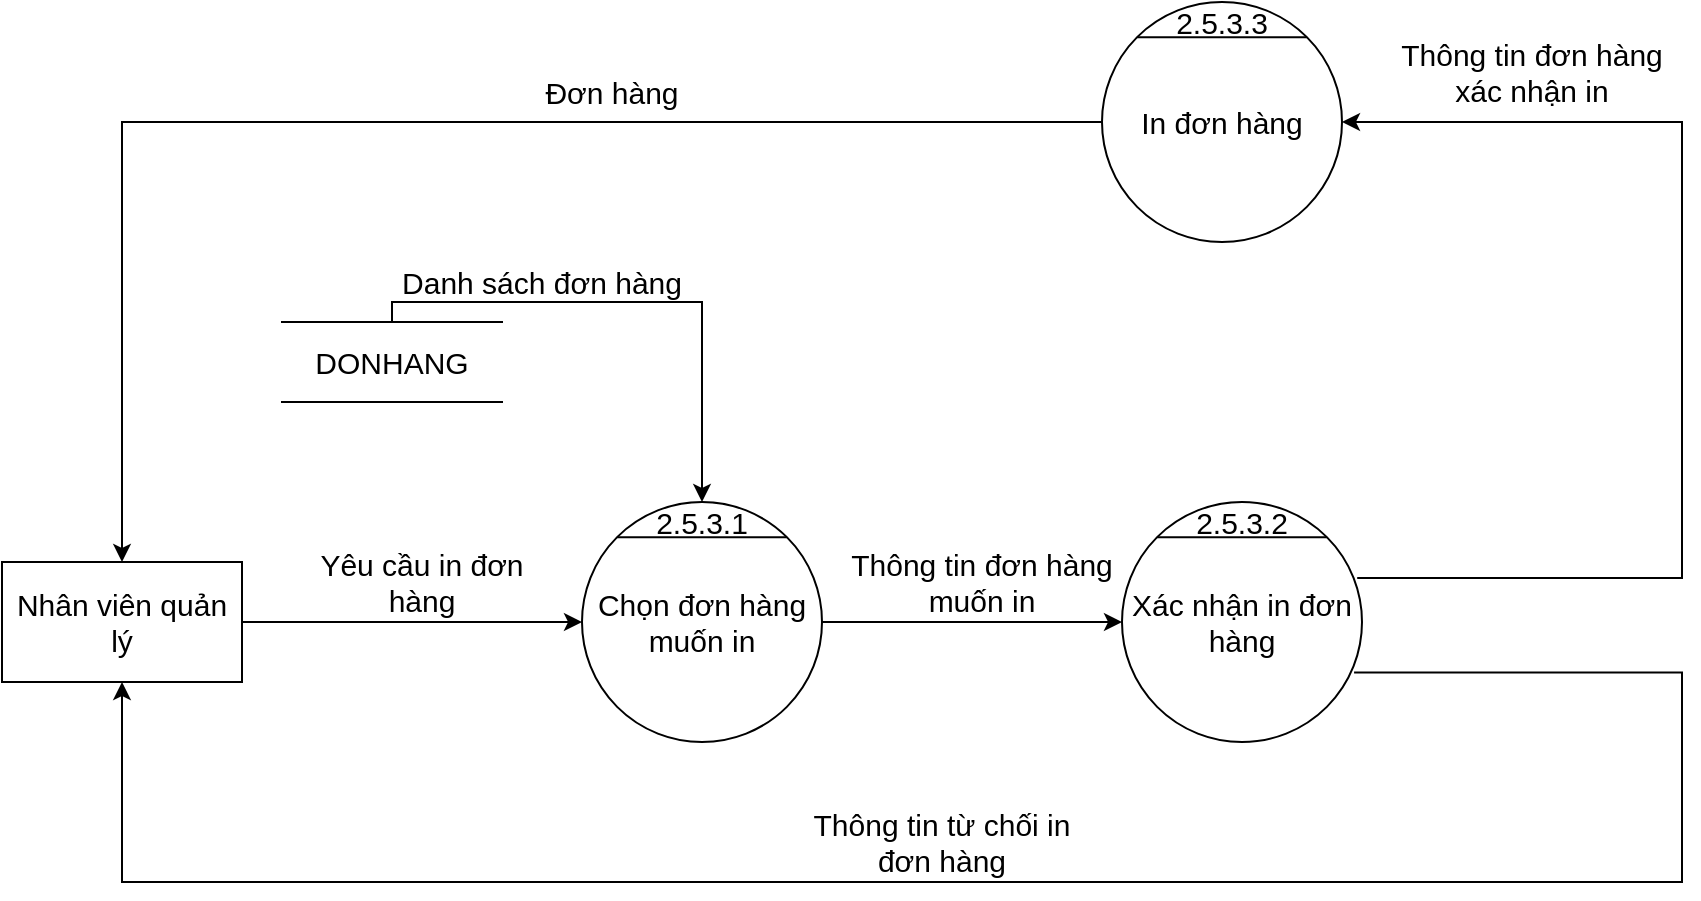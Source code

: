 <mxfile version="16.4.11" type="device"><diagram id="UmwzfAw42NJQ99aAFP74" name="Page-1"><mxGraphModel dx="1888" dy="641" grid="1" gridSize="10" guides="1" tooltips="1" connect="1" arrows="1" fold="1" page="1" pageScale="1" pageWidth="850" pageHeight="1100" math="0" shadow="0"><root><mxCell id="0"/><mxCell id="1" parent="0"/><mxCell id="g6lF1YUB-OtD1EmmNwoU-1" value="Chọn đơn hàng muốn in" style="ellipse;whiteSpace=wrap;html=1;aspect=fixed;fontSize=15;" vertex="1" parent="1"><mxGeometry x="170" y="330" width="120" height="120" as="geometry"/></mxCell><mxCell id="g6lF1YUB-OtD1EmmNwoU-2" value="" style="endArrow=none;html=1;rounded=0;exitX=0;exitY=0;exitDx=0;exitDy=0;entryX=1;entryY=0;entryDx=0;entryDy=0;fontSize=15;" edge="1" parent="1" source="g6lF1YUB-OtD1EmmNwoU-1" target="g6lF1YUB-OtD1EmmNwoU-1"><mxGeometry width="50" height="50" relative="1" as="geometry"><mxPoint x="450" y="370" as="sourcePoint"/><mxPoint x="500" y="320" as="targetPoint"/></mxGeometry></mxCell><mxCell id="g6lF1YUB-OtD1EmmNwoU-3" value="2.5.3.1" style="text;html=1;strokeColor=none;fillColor=none;align=center;verticalAlign=middle;whiteSpace=wrap;rounded=0;fontSize=15;" vertex="1" parent="1"><mxGeometry x="210" y="330" width="40" height="20" as="geometry"/></mxCell><mxCell id="g6lF1YUB-OtD1EmmNwoU-4" value="Nhân viên quản lý" style="rounded=0;whiteSpace=wrap;html=1;fontSize=15;" vertex="1" parent="1"><mxGeometry x="-120" y="360" width="120" height="60" as="geometry"/></mxCell><mxCell id="g6lF1YUB-OtD1EmmNwoU-5" value="" style="endArrow=classic;html=1;rounded=0;exitX=1;exitY=0.5;exitDx=0;exitDy=0;entryX=0;entryY=0.5;entryDx=0;entryDy=0;fontSize=15;" edge="1" parent="1" source="g6lF1YUB-OtD1EmmNwoU-4" target="g6lF1YUB-OtD1EmmNwoU-1"><mxGeometry width="50" height="50" relative="1" as="geometry"><mxPoint x="150" y="410" as="sourcePoint"/><mxPoint x="200" y="360" as="targetPoint"/></mxGeometry></mxCell><mxCell id="g6lF1YUB-OtD1EmmNwoU-6" value="" style="endArrow=classic;html=1;rounded=0;exitX=1;exitY=0.5;exitDx=0;exitDy=0;fontSize=15;entryX=0;entryY=0.5;entryDx=0;entryDy=0;" edge="1" parent="1" source="g6lF1YUB-OtD1EmmNwoU-1" target="g6lF1YUB-OtD1EmmNwoU-7"><mxGeometry width="50" height="50" relative="1" as="geometry"><mxPoint x="320" y="389.41" as="sourcePoint"/><mxPoint x="440" y="389" as="targetPoint"/></mxGeometry></mxCell><mxCell id="g6lF1YUB-OtD1EmmNwoU-7" value="Xác nhận in đơn hàng" style="ellipse;whiteSpace=wrap;html=1;aspect=fixed;fontSize=15;" vertex="1" parent="1"><mxGeometry x="440" y="330" width="120" height="120" as="geometry"/></mxCell><mxCell id="g6lF1YUB-OtD1EmmNwoU-8" value="" style="endArrow=none;html=1;rounded=0;exitX=0;exitY=0;exitDx=0;exitDy=0;entryX=1;entryY=0;entryDx=0;entryDy=0;fontSize=15;" edge="1" parent="1" source="g6lF1YUB-OtD1EmmNwoU-7" target="g6lF1YUB-OtD1EmmNwoU-7"><mxGeometry width="50" height="50" relative="1" as="geometry"><mxPoint x="730" y="370" as="sourcePoint"/><mxPoint x="780" y="320" as="targetPoint"/></mxGeometry></mxCell><mxCell id="g6lF1YUB-OtD1EmmNwoU-9" value="2.5.3.2" style="text;html=1;strokeColor=none;fillColor=none;align=center;verticalAlign=middle;whiteSpace=wrap;rounded=0;fontSize=15;" vertex="1" parent="1"><mxGeometry x="480" y="330" width="40" height="20" as="geometry"/></mxCell><mxCell id="g6lF1YUB-OtD1EmmNwoU-10" value="Yêu cầu in đơn hàng" style="text;html=1;strokeColor=none;fillColor=none;align=center;verticalAlign=middle;whiteSpace=wrap;rounded=0;fontSize=15;" vertex="1" parent="1"><mxGeometry x="20" y="350" width="140" height="40" as="geometry"/></mxCell><mxCell id="g6lF1YUB-OtD1EmmNwoU-11" value="Thông tin đơn hàng muốn in" style="text;html=1;strokeColor=none;fillColor=none;align=center;verticalAlign=middle;whiteSpace=wrap;rounded=0;fontSize=15;" vertex="1" parent="1"><mxGeometry x="300" y="350" width="140" height="40" as="geometry"/></mxCell><mxCell id="g6lF1YUB-OtD1EmmNwoU-12" value="DONHANG" style="shape=partialRectangle;whiteSpace=wrap;html=1;left=0;right=0;fillColor=none;fontSize=15;" vertex="1" parent="1"><mxGeometry x="20" y="240" width="110" height="40" as="geometry"/></mxCell><mxCell id="g6lF1YUB-OtD1EmmNwoU-13" value="" style="edgeStyle=segmentEdgeStyle;endArrow=classic;html=1;rounded=0;fontSize=15;exitX=0.5;exitY=0;exitDx=0;exitDy=0;entryX=0.5;entryY=0;entryDx=0;entryDy=0;" edge="1" parent="1" source="g6lF1YUB-OtD1EmmNwoU-12" target="g6lF1YUB-OtD1EmmNwoU-3"><mxGeometry width="50" height="50" relative="1" as="geometry"><mxPoint x="250" y="450" as="sourcePoint"/><mxPoint x="300" y="400" as="targetPoint"/><Array as="points"><mxPoint x="75" y="230"/><mxPoint x="230" y="230"/></Array></mxGeometry></mxCell><mxCell id="g6lF1YUB-OtD1EmmNwoU-14" value="Danh sách đơn hàng" style="text;html=1;strokeColor=none;fillColor=none;align=center;verticalAlign=middle;whiteSpace=wrap;rounded=0;fontSize=15;" vertex="1" parent="1"><mxGeometry x="70" y="190" width="160" height="60" as="geometry"/></mxCell><mxCell id="g6lF1YUB-OtD1EmmNwoU-15" value="In đơn hàng" style="ellipse;whiteSpace=wrap;html=1;aspect=fixed;fontSize=15;" vertex="1" parent="1"><mxGeometry x="430" y="80" width="120" height="120" as="geometry"/></mxCell><mxCell id="g6lF1YUB-OtD1EmmNwoU-16" value="" style="endArrow=none;html=1;rounded=0;exitX=0;exitY=0;exitDx=0;exitDy=0;entryX=1;entryY=0;entryDx=0;entryDy=0;fontSize=15;" edge="1" parent="1" source="g6lF1YUB-OtD1EmmNwoU-15" target="g6lF1YUB-OtD1EmmNwoU-15"><mxGeometry width="50" height="50" relative="1" as="geometry"><mxPoint x="720" y="120" as="sourcePoint"/><mxPoint x="770" y="70" as="targetPoint"/></mxGeometry></mxCell><mxCell id="g6lF1YUB-OtD1EmmNwoU-17" value="2.5.3.3" style="text;html=1;strokeColor=none;fillColor=none;align=center;verticalAlign=middle;whiteSpace=wrap;rounded=0;fontSize=15;" vertex="1" parent="1"><mxGeometry x="470" y="80" width="40" height="20" as="geometry"/></mxCell><mxCell id="g6lF1YUB-OtD1EmmNwoU-18" value="" style="edgeStyle=segmentEdgeStyle;endArrow=classic;html=1;rounded=0;exitX=0.98;exitY=0.317;exitDx=0;exitDy=0;entryX=1;entryY=0.5;entryDx=0;entryDy=0;exitPerimeter=0;fontSize=15;" edge="1" parent="1" source="g6lF1YUB-OtD1EmmNwoU-7" target="g6lF1YUB-OtD1EmmNwoU-15"><mxGeometry width="50" height="50" relative="1" as="geometry"><mxPoint x="270" y="300" as="sourcePoint"/><mxPoint x="320" y="250" as="targetPoint"/><Array as="points"><mxPoint x="720" y="368"/><mxPoint x="720" y="140"/></Array></mxGeometry></mxCell><mxCell id="g6lF1YUB-OtD1EmmNwoU-19" value="Thông tin đơn hàng xác nhận in" style="text;html=1;strokeColor=none;fillColor=none;align=center;verticalAlign=middle;whiteSpace=wrap;rounded=0;fontSize=15;" vertex="1" parent="1"><mxGeometry x="570" y="100" width="150" height="30" as="geometry"/></mxCell><mxCell id="g6lF1YUB-OtD1EmmNwoU-22" value="" style="edgeStyle=segmentEdgeStyle;endArrow=classic;html=1;rounded=0;fontSize=15;exitX=0;exitY=0.5;exitDx=0;exitDy=0;entryX=0.5;entryY=0;entryDx=0;entryDy=0;" edge="1" parent="1" source="g6lF1YUB-OtD1EmmNwoU-15" target="g6lF1YUB-OtD1EmmNwoU-4"><mxGeometry width="50" height="50" relative="1" as="geometry"><mxPoint x="270" y="300" as="sourcePoint"/><mxPoint x="320" y="250" as="targetPoint"/></mxGeometry></mxCell><mxCell id="g6lF1YUB-OtD1EmmNwoU-23" value="Đơn hàng" style="text;html=1;strokeColor=none;fillColor=none;align=center;verticalAlign=middle;whiteSpace=wrap;rounded=0;fontSize=15;" vertex="1" parent="1"><mxGeometry x="110" y="110" width="150" height="30" as="geometry"/></mxCell><mxCell id="g6lF1YUB-OtD1EmmNwoU-24" value="Thông tin từ chối in đơn hàng" style="text;html=1;strokeColor=none;fillColor=none;align=center;verticalAlign=middle;whiteSpace=wrap;rounded=0;fontSize=15;" vertex="1" parent="1"><mxGeometry x="275" y="480" width="150" height="40" as="geometry"/></mxCell><mxCell id="g6lF1YUB-OtD1EmmNwoU-25" value="" style="edgeStyle=segmentEdgeStyle;endArrow=classic;html=1;rounded=0;fontSize=15;exitX=0.967;exitY=0.71;exitDx=0;exitDy=0;exitPerimeter=0;entryX=0.5;entryY=1;entryDx=0;entryDy=0;" edge="1" parent="1" source="g6lF1YUB-OtD1EmmNwoU-7" target="g6lF1YUB-OtD1EmmNwoU-4"><mxGeometry width="50" height="50" relative="1" as="geometry"><mxPoint x="270" y="470" as="sourcePoint"/><mxPoint x="320" y="420" as="targetPoint"/><Array as="points"><mxPoint x="720" y="415"/><mxPoint x="720" y="520"/><mxPoint x="-60" y="520"/></Array></mxGeometry></mxCell></root></mxGraphModel></diagram></mxfile>